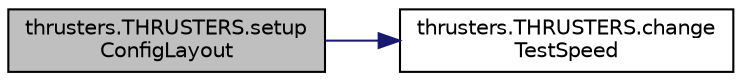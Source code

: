 digraph "thrusters.THRUSTERS.setupConfigLayout"
{
 // LATEX_PDF_SIZE
  edge [fontname="Helvetica",fontsize="10",labelfontname="Helvetica",labelfontsize="10"];
  node [fontname="Helvetica",fontsize="10",shape=record];
  rankdir="LR";
  Node1 [label="thrusters.THRUSTERS.setup\lConfigLayout",height=0.2,width=0.4,color="black", fillcolor="grey75", style="filled", fontcolor="black",tooltip="CONFIGURATION TAB ###."];
  Node1 -> Node2 [color="midnightblue",fontsize="10",style="solid",fontname="Helvetica"];
  Node2 [label="thrusters.THRUSTERS.change\lTestSpeed",height=0.2,width=0.4,color="black", fillcolor="white", style="filled",URL="$classthrusters_1_1_t_h_r_u_s_t_e_r_s.html#aff52626725fb1fd1cfec887051eb1993",tooltip=" "];
}
